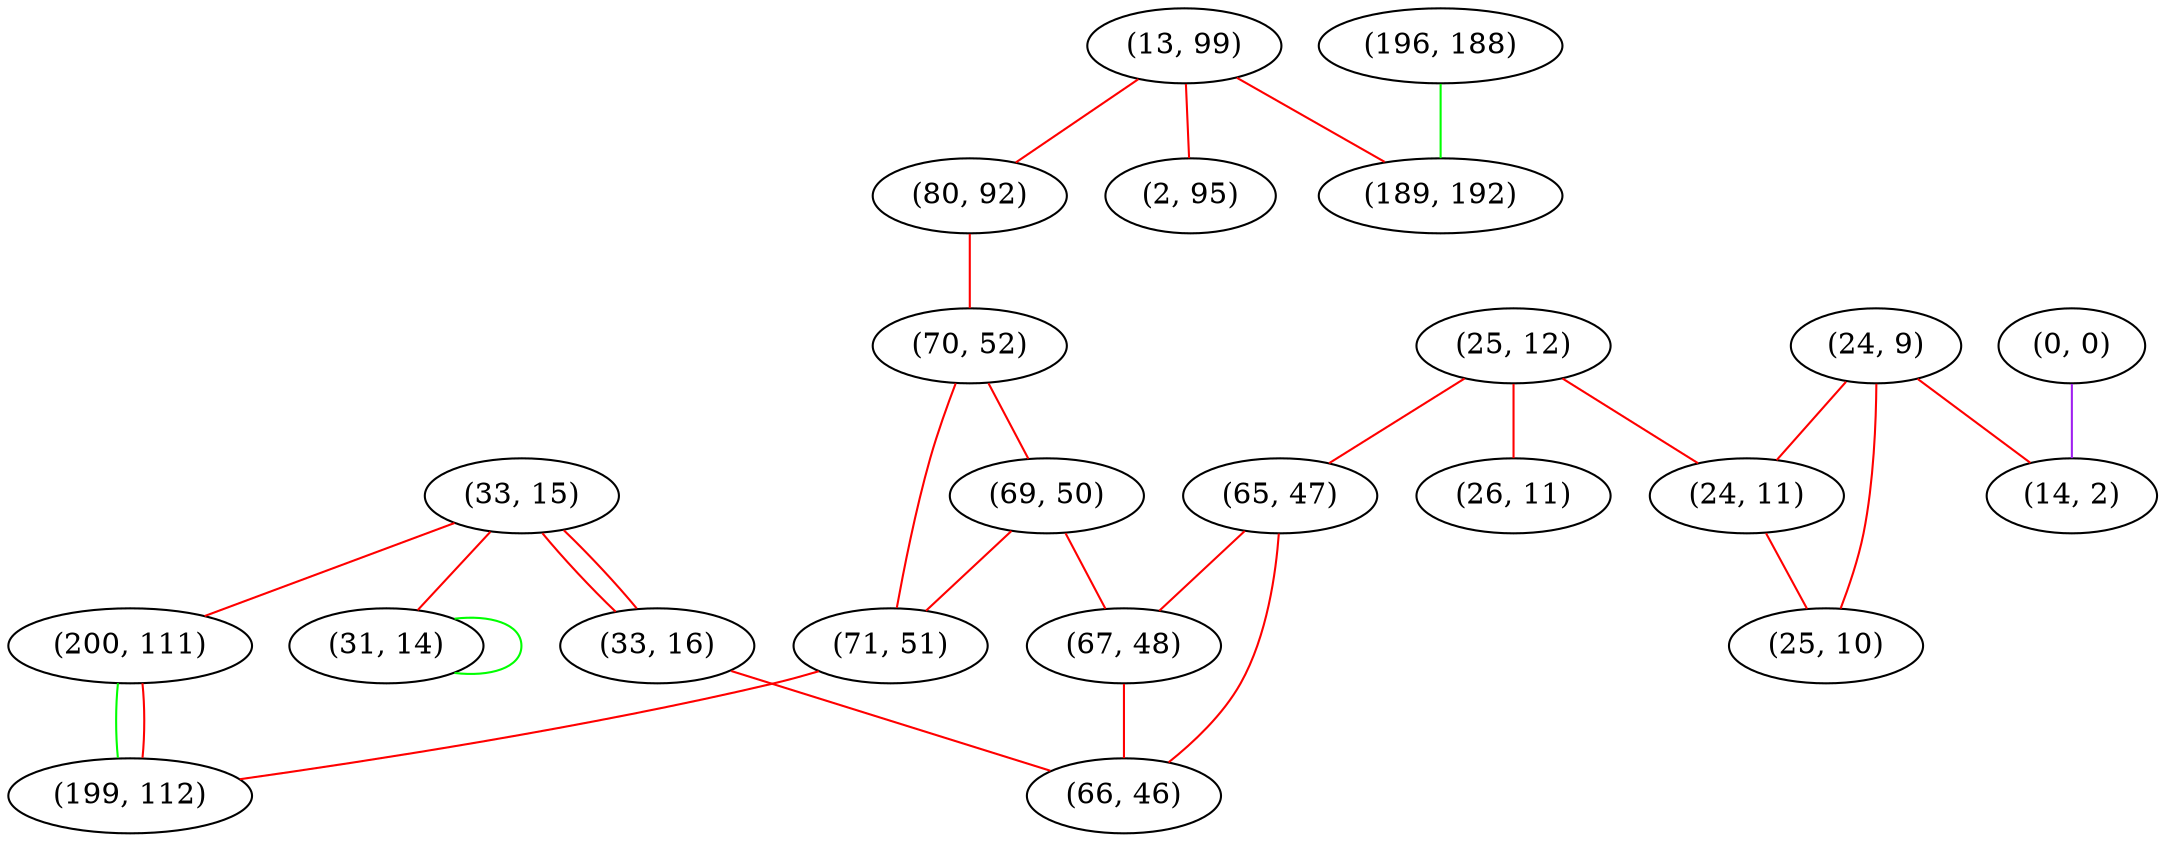 graph "" {
"(13, 99)";
"(2, 95)";
"(25, 12)";
"(80, 92)";
"(70, 52)";
"(26, 11)";
"(65, 47)";
"(24, 9)";
"(33, 15)";
"(0, 0)";
"(33, 16)";
"(69, 50)";
"(71, 51)";
"(67, 48)";
"(24, 11)";
"(14, 2)";
"(200, 111)";
"(25, 10)";
"(196, 188)";
"(31, 14)";
"(189, 192)";
"(199, 112)";
"(66, 46)";
"(13, 99)" -- "(2, 95)"  [color=red, key=0, weight=1];
"(13, 99)" -- "(189, 192)"  [color=red, key=0, weight=1];
"(13, 99)" -- "(80, 92)"  [color=red, key=0, weight=1];
"(25, 12)" -- "(24, 11)"  [color=red, key=0, weight=1];
"(25, 12)" -- "(26, 11)"  [color=red, key=0, weight=1];
"(25, 12)" -- "(65, 47)"  [color=red, key=0, weight=1];
"(80, 92)" -- "(70, 52)"  [color=red, key=0, weight=1];
"(70, 52)" -- "(71, 51)"  [color=red, key=0, weight=1];
"(70, 52)" -- "(69, 50)"  [color=red, key=0, weight=1];
"(65, 47)" -- "(67, 48)"  [color=red, key=0, weight=1];
"(65, 47)" -- "(66, 46)"  [color=red, key=0, weight=1];
"(24, 9)" -- "(25, 10)"  [color=red, key=0, weight=1];
"(24, 9)" -- "(24, 11)"  [color=red, key=0, weight=1];
"(24, 9)" -- "(14, 2)"  [color=red, key=0, weight=1];
"(33, 15)" -- "(33, 16)"  [color=red, key=0, weight=1];
"(33, 15)" -- "(33, 16)"  [color=red, key=1, weight=1];
"(33, 15)" -- "(31, 14)"  [color=red, key=0, weight=1];
"(33, 15)" -- "(200, 111)"  [color=red, key=0, weight=1];
"(0, 0)" -- "(14, 2)"  [color=purple, key=0, weight=4];
"(33, 16)" -- "(66, 46)"  [color=red, key=0, weight=1];
"(69, 50)" -- "(67, 48)"  [color=red, key=0, weight=1];
"(69, 50)" -- "(71, 51)"  [color=red, key=0, weight=1];
"(71, 51)" -- "(199, 112)"  [color=red, key=0, weight=1];
"(67, 48)" -- "(66, 46)"  [color=red, key=0, weight=1];
"(24, 11)" -- "(25, 10)"  [color=red, key=0, weight=1];
"(200, 111)" -- "(199, 112)"  [color=green, key=0, weight=2];
"(200, 111)" -- "(199, 112)"  [color=red, key=1, weight=1];
"(196, 188)" -- "(189, 192)"  [color=green, key=0, weight=2];
"(31, 14)" -- "(31, 14)"  [color=green, key=0, weight=2];
}
